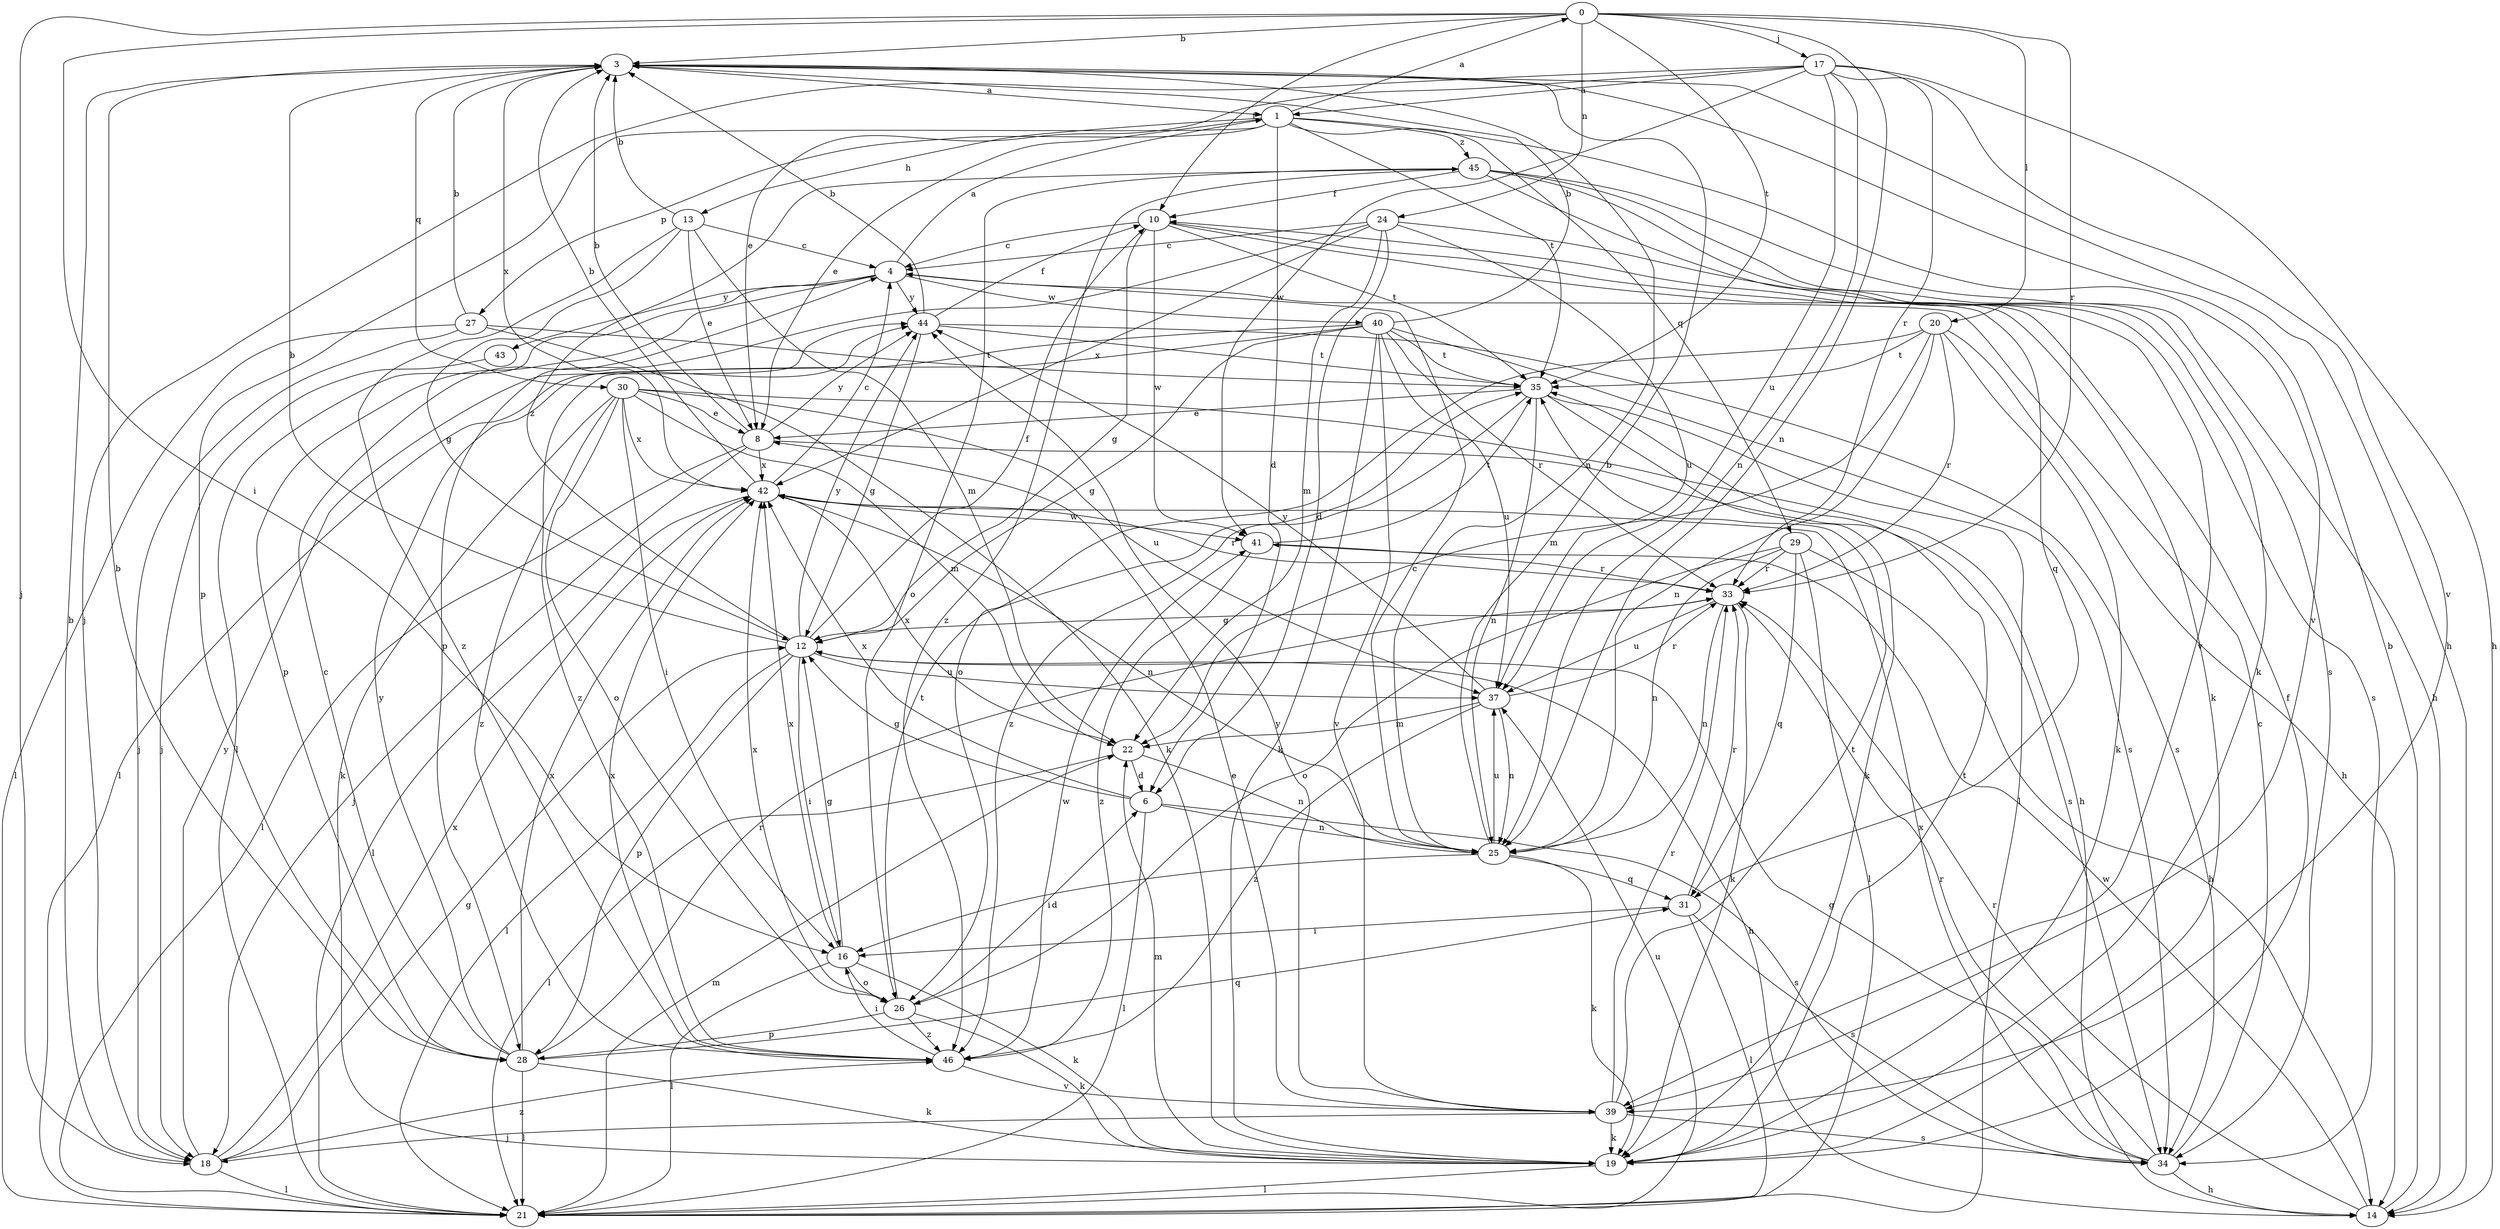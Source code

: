 strict digraph  {
0;
1;
3;
4;
6;
8;
10;
12;
13;
14;
16;
17;
18;
19;
20;
21;
22;
24;
25;
26;
27;
28;
29;
30;
31;
33;
34;
35;
37;
39;
40;
41;
42;
43;
44;
45;
46;
0 -> 3  [label=b];
0 -> 10  [label=f];
0 -> 16  [label=i];
0 -> 17  [label=j];
0 -> 18  [label=j];
0 -> 20  [label=l];
0 -> 24  [label=n];
0 -> 25  [label=n];
0 -> 33  [label=r];
0 -> 35  [label=t];
1 -> 0  [label=a];
1 -> 6  [label=d];
1 -> 8  [label=e];
1 -> 13  [label=h];
1 -> 27  [label=p];
1 -> 28  [label=p];
1 -> 29  [label=q];
1 -> 35  [label=t];
1 -> 39  [label=v];
1 -> 45  [label=z];
3 -> 1  [label=a];
3 -> 14  [label=h];
3 -> 25  [label=n];
3 -> 30  [label=q];
3 -> 42  [label=x];
4 -> 1  [label=a];
4 -> 21  [label=l];
4 -> 28  [label=p];
4 -> 40  [label=w];
4 -> 43  [label=y];
4 -> 44  [label=y];
6 -> 12  [label=g];
6 -> 21  [label=l];
6 -> 25  [label=n];
6 -> 34  [label=s];
6 -> 42  [label=x];
8 -> 3  [label=b];
8 -> 18  [label=j];
8 -> 21  [label=l];
8 -> 34  [label=s];
8 -> 42  [label=x];
8 -> 44  [label=y];
10 -> 4  [label=c];
10 -> 12  [label=g];
10 -> 19  [label=k];
10 -> 31  [label=q];
10 -> 35  [label=t];
10 -> 41  [label=w];
12 -> 3  [label=b];
12 -> 10  [label=f];
12 -> 14  [label=h];
12 -> 16  [label=i];
12 -> 21  [label=l];
12 -> 28  [label=p];
12 -> 37  [label=u];
12 -> 44  [label=y];
12 -> 45  [label=z];
13 -> 3  [label=b];
13 -> 4  [label=c];
13 -> 8  [label=e];
13 -> 12  [label=g];
13 -> 22  [label=m];
13 -> 46  [label=z];
14 -> 3  [label=b];
14 -> 33  [label=r];
14 -> 41  [label=w];
16 -> 12  [label=g];
16 -> 19  [label=k];
16 -> 21  [label=l];
16 -> 26  [label=o];
16 -> 42  [label=x];
17 -> 1  [label=a];
17 -> 8  [label=e];
17 -> 14  [label=h];
17 -> 18  [label=j];
17 -> 25  [label=n];
17 -> 33  [label=r];
17 -> 37  [label=u];
17 -> 39  [label=v];
17 -> 41  [label=w];
18 -> 3  [label=b];
18 -> 12  [label=g];
18 -> 21  [label=l];
18 -> 42  [label=x];
18 -> 44  [label=y];
18 -> 46  [label=z];
19 -> 10  [label=f];
19 -> 21  [label=l];
19 -> 22  [label=m];
19 -> 35  [label=t];
20 -> 14  [label=h];
20 -> 19  [label=k];
20 -> 22  [label=m];
20 -> 25  [label=n];
20 -> 26  [label=o];
20 -> 33  [label=r];
20 -> 35  [label=t];
21 -> 22  [label=m];
21 -> 37  [label=u];
22 -> 6  [label=d];
22 -> 21  [label=l];
22 -> 25  [label=n];
22 -> 42  [label=x];
24 -> 4  [label=c];
24 -> 6  [label=d];
24 -> 22  [label=m];
24 -> 28  [label=p];
24 -> 34  [label=s];
24 -> 37  [label=u];
24 -> 42  [label=x];
25 -> 3  [label=b];
25 -> 4  [label=c];
25 -> 16  [label=i];
25 -> 19  [label=k];
25 -> 31  [label=q];
25 -> 37  [label=u];
26 -> 6  [label=d];
26 -> 19  [label=k];
26 -> 28  [label=p];
26 -> 35  [label=t];
26 -> 42  [label=x];
26 -> 46  [label=z];
27 -> 3  [label=b];
27 -> 18  [label=j];
27 -> 19  [label=k];
27 -> 21  [label=l];
27 -> 35  [label=t];
28 -> 3  [label=b];
28 -> 4  [label=c];
28 -> 19  [label=k];
28 -> 21  [label=l];
28 -> 31  [label=q];
28 -> 33  [label=r];
28 -> 42  [label=x];
28 -> 44  [label=y];
29 -> 14  [label=h];
29 -> 21  [label=l];
29 -> 25  [label=n];
29 -> 26  [label=o];
29 -> 31  [label=q];
29 -> 33  [label=r];
30 -> 8  [label=e];
30 -> 14  [label=h];
30 -> 16  [label=i];
30 -> 19  [label=k];
30 -> 22  [label=m];
30 -> 26  [label=o];
30 -> 37  [label=u];
30 -> 42  [label=x];
30 -> 46  [label=z];
31 -> 16  [label=i];
31 -> 21  [label=l];
31 -> 33  [label=r];
31 -> 34  [label=s];
33 -> 12  [label=g];
33 -> 19  [label=k];
33 -> 25  [label=n];
33 -> 37  [label=u];
34 -> 4  [label=c];
34 -> 12  [label=g];
34 -> 14  [label=h];
34 -> 33  [label=r];
34 -> 42  [label=x];
35 -> 8  [label=e];
35 -> 19  [label=k];
35 -> 21  [label=l];
35 -> 25  [label=n];
35 -> 46  [label=z];
37 -> 22  [label=m];
37 -> 25  [label=n];
37 -> 33  [label=r];
37 -> 44  [label=y];
37 -> 46  [label=z];
39 -> 8  [label=e];
39 -> 18  [label=j];
39 -> 19  [label=k];
39 -> 33  [label=r];
39 -> 34  [label=s];
39 -> 35  [label=t];
39 -> 44  [label=y];
40 -> 3  [label=b];
40 -> 12  [label=g];
40 -> 19  [label=k];
40 -> 21  [label=l];
40 -> 33  [label=r];
40 -> 34  [label=s];
40 -> 35  [label=t];
40 -> 37  [label=u];
40 -> 39  [label=v];
40 -> 46  [label=z];
41 -> 33  [label=r];
41 -> 35  [label=t];
41 -> 46  [label=z];
42 -> 3  [label=b];
42 -> 4  [label=c];
42 -> 21  [label=l];
42 -> 25  [label=n];
42 -> 33  [label=r];
42 -> 41  [label=w];
43 -> 18  [label=j];
44 -> 3  [label=b];
44 -> 10  [label=f];
44 -> 12  [label=g];
44 -> 34  [label=s];
44 -> 35  [label=t];
45 -> 10  [label=f];
45 -> 14  [label=h];
45 -> 19  [label=k];
45 -> 26  [label=o];
45 -> 34  [label=s];
45 -> 39  [label=v];
45 -> 46  [label=z];
46 -> 16  [label=i];
46 -> 39  [label=v];
46 -> 41  [label=w];
46 -> 42  [label=x];
}
